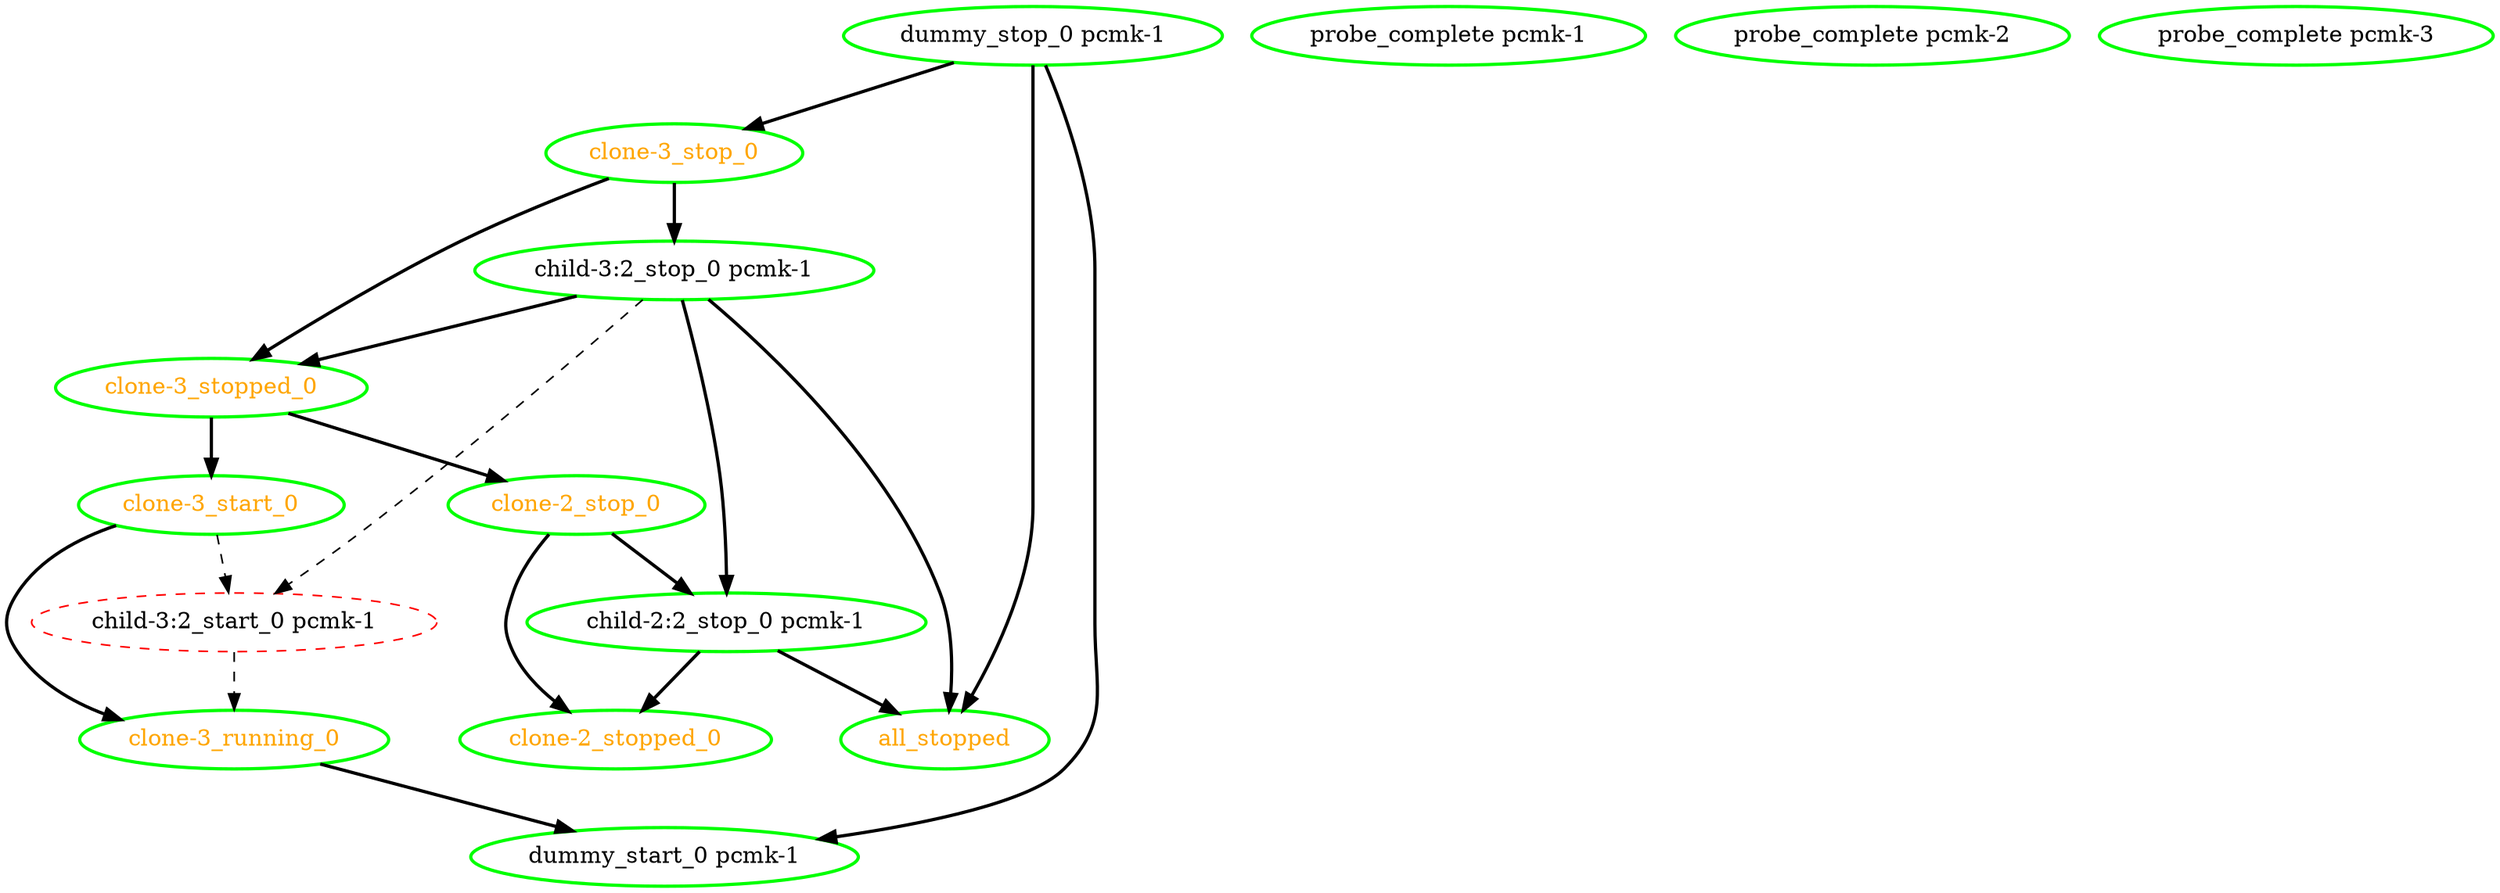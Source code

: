 digraph "g" {
"all_stopped" [ style=bold color="green" fontcolor="orange"]
"child-2:2_stop_0 pcmk-1" -> "all_stopped" [ style = bold]
"child-2:2_stop_0 pcmk-1" -> "clone-2_stopped_0" [ style = bold]
"child-2:2_stop_0 pcmk-1" [ style=bold color="green" fontcolor="black"]
"child-3:2_start_0 pcmk-1" -> "clone-3_running_0" [ style = dashed]
"child-3:2_start_0 pcmk-1" [ style=dashed color="red" fontcolor="black"]
"child-3:2_stop_0 pcmk-1" -> "all_stopped" [ style = bold]
"child-3:2_stop_0 pcmk-1" -> "child-2:2_stop_0 pcmk-1" [ style = bold]
"child-3:2_stop_0 pcmk-1" -> "child-3:2_start_0 pcmk-1" [ style = dashed]
"child-3:2_stop_0 pcmk-1" -> "clone-3_stopped_0" [ style = bold]
"child-3:2_stop_0 pcmk-1" [ style=bold color="green" fontcolor="black"]
"clone-2_stop_0" -> "child-2:2_stop_0 pcmk-1" [ style = bold]
"clone-2_stop_0" -> "clone-2_stopped_0" [ style = bold]
"clone-2_stop_0" [ style=bold color="green" fontcolor="orange"]
"clone-2_stopped_0" [ style=bold color="green" fontcolor="orange"]
"clone-3_running_0" -> "dummy_start_0 pcmk-1" [ style = bold]
"clone-3_running_0" [ style=bold color="green" fontcolor="orange"]
"clone-3_start_0" -> "child-3:2_start_0 pcmk-1" [ style = dashed]
"clone-3_start_0" -> "clone-3_running_0" [ style = bold]
"clone-3_start_0" [ style=bold color="green" fontcolor="orange"]
"clone-3_stop_0" -> "child-3:2_stop_0 pcmk-1" [ style = bold]
"clone-3_stop_0" -> "clone-3_stopped_0" [ style = bold]
"clone-3_stop_0" [ style=bold color="green" fontcolor="orange"]
"clone-3_stopped_0" -> "clone-2_stop_0" [ style = bold]
"clone-3_stopped_0" -> "clone-3_start_0" [ style = bold]
"clone-3_stopped_0" [ style=bold color="green" fontcolor="orange"]
"dummy_start_0 pcmk-1" [ style=bold color="green" fontcolor="black"]
"dummy_stop_0 pcmk-1" -> "all_stopped" [ style = bold]
"dummy_stop_0 pcmk-1" -> "clone-3_stop_0" [ style = bold]
"dummy_stop_0 pcmk-1" -> "dummy_start_0 pcmk-1" [ style = bold]
"dummy_stop_0 pcmk-1" [ style=bold color="green" fontcolor="black"]
"probe_complete pcmk-1" [ style=bold color="green" fontcolor="black"]
"probe_complete pcmk-2" [ style=bold color="green" fontcolor="black"]
"probe_complete pcmk-3" [ style=bold color="green" fontcolor="black"]
}

